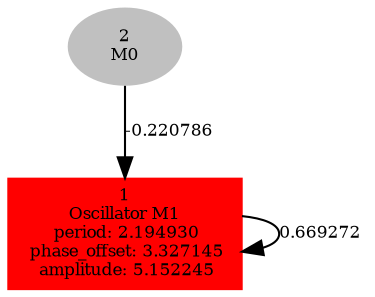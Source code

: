  digraph g{ forcelabels=true;
1 [label=<1<BR />Oscillator M1<BR /> period: 2.194930<BR /> phase_offset: 3.327145<BR /> amplitude: 5.152245>, shape=box,color=red,style=filled,fontsize=8];2[label=<2<BR/>M0>,color="grey",style=filled,fontsize=8];
1 -> 1[label="0.669272 ",fontsize="8"];
2 -> 1[label="-0.220786 ",fontsize="8"];
 }
